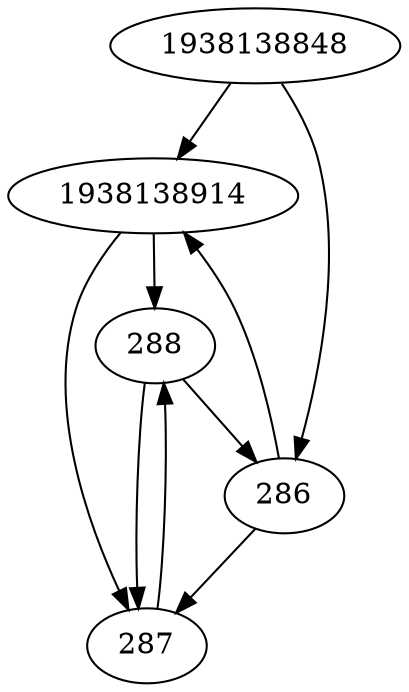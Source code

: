 strict digraph  {
1938138848;
288;
1938138914;
286;
287;
1938138848 -> 1938138914;
1938138848 -> 286;
288 -> 287;
288 -> 286;
1938138914 -> 287;
1938138914 -> 288;
286 -> 1938138914;
286 -> 287;
287 -> 288;
}

